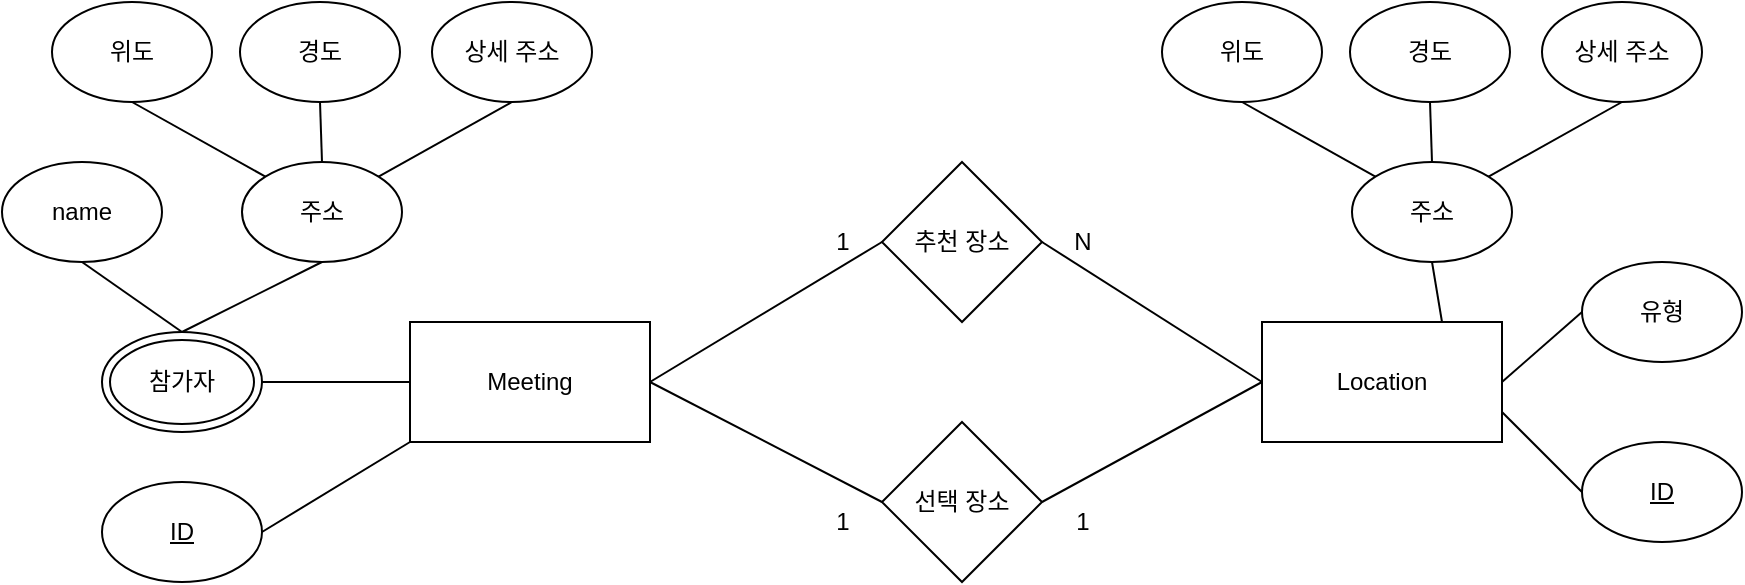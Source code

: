 <mxfile version="15.8.2" type="github"><diagram id="f9ctzTCDfo4C6pFh3LLi" name="Page-1"><mxGraphModel dx="1038" dy="547" grid="1" gridSize="10" guides="1" tooltips="1" connect="1" arrows="1" fold="1" page="1" pageScale="1" pageWidth="827" pageHeight="1169" math="0" shadow="0"><root><mxCell id="0"/><mxCell id="1" parent="0"/><mxCell id="bx1HnOpsmlIcz0wOyDAj-1" value="Meeting" style="rounded=0;whiteSpace=wrap;html=1;" vertex="1" parent="1"><mxGeometry x="234" y="200" width="120" height="60" as="geometry"/></mxCell><mxCell id="bx1HnOpsmlIcz0wOyDAj-2" value="&lt;u&gt;ID&lt;/u&gt;" style="ellipse;whiteSpace=wrap;html=1;" vertex="1" parent="1"><mxGeometry x="80" y="280" width="80" height="50" as="geometry"/></mxCell><mxCell id="bx1HnOpsmlIcz0wOyDAj-4" value="name" style="ellipse;whiteSpace=wrap;html=1;" vertex="1" parent="1"><mxGeometry x="30" y="120" width="80" height="50" as="geometry"/></mxCell><mxCell id="bx1HnOpsmlIcz0wOyDAj-5" value="참가자" style="ellipse;shape=doubleEllipse;whiteSpace=wrap;html=1;" vertex="1" parent="1"><mxGeometry x="80" y="205" width="80" height="50" as="geometry"/></mxCell><mxCell id="bx1HnOpsmlIcz0wOyDAj-6" value="주소" style="ellipse;whiteSpace=wrap;html=1;direction=south;" vertex="1" parent="1"><mxGeometry x="150" y="120" width="80" height="50" as="geometry"/></mxCell><mxCell id="bx1HnOpsmlIcz0wOyDAj-7" value="위도" style="ellipse;whiteSpace=wrap;html=1;" vertex="1" parent="1"><mxGeometry x="55" y="40" width="80" height="50" as="geometry"/></mxCell><mxCell id="bx1HnOpsmlIcz0wOyDAj-8" value="상세 주소" style="ellipse;whiteSpace=wrap;html=1;" vertex="1" parent="1"><mxGeometry x="245" y="40" width="80" height="50" as="geometry"/></mxCell><mxCell id="bx1HnOpsmlIcz0wOyDAj-9" value="경도" style="ellipse;whiteSpace=wrap;html=1;" vertex="1" parent="1"><mxGeometry x="149" y="40" width="80" height="50" as="geometry"/></mxCell><mxCell id="bx1HnOpsmlIcz0wOyDAj-10" value="Location" style="rounded=0;whiteSpace=wrap;html=1;" vertex="1" parent="1"><mxGeometry x="660" y="200" width="120" height="60" as="geometry"/></mxCell><mxCell id="bx1HnOpsmlIcz0wOyDAj-11" value="추천 장소" style="rhombus;whiteSpace=wrap;html=1;" vertex="1" parent="1"><mxGeometry x="470" y="120" width="80" height="80" as="geometry"/></mxCell><mxCell id="bx1HnOpsmlIcz0wOyDAj-12" value="선택 장소" style="rhombus;whiteSpace=wrap;html=1;" vertex="1" parent="1"><mxGeometry x="470" y="250" width="80" height="80" as="geometry"/></mxCell><mxCell id="bx1HnOpsmlIcz0wOyDAj-17" value="&lt;u&gt;ID&lt;/u&gt;" style="ellipse;whiteSpace=wrap;html=1;" vertex="1" parent="1"><mxGeometry x="820" y="260" width="80" height="50" as="geometry"/></mxCell><mxCell id="bx1HnOpsmlIcz0wOyDAj-18" value="유형" style="ellipse;whiteSpace=wrap;html=1;" vertex="1" parent="1"><mxGeometry x="820" y="170" width="80" height="50" as="geometry"/></mxCell><mxCell id="bx1HnOpsmlIcz0wOyDAj-19" value="" style="endArrow=none;html=1;rounded=0;exitX=1;exitY=0.5;exitDx=0;exitDy=0;entryX=0;entryY=1;entryDx=0;entryDy=0;" edge="1" parent="1" source="bx1HnOpsmlIcz0wOyDAj-2" target="bx1HnOpsmlIcz0wOyDAj-1"><mxGeometry width="50" height="50" relative="1" as="geometry"><mxPoint x="390" y="310" as="sourcePoint"/><mxPoint x="440" y="260" as="targetPoint"/></mxGeometry></mxCell><mxCell id="bx1HnOpsmlIcz0wOyDAj-20" value="" style="endArrow=none;html=1;rounded=0;entryX=0;entryY=0.5;entryDx=0;entryDy=0;" edge="1" parent="1" target="bx1HnOpsmlIcz0wOyDAj-11"><mxGeometry width="50" height="50" relative="1" as="geometry"><mxPoint x="354" y="230" as="sourcePoint"/><mxPoint x="470" y="150" as="targetPoint"/></mxGeometry></mxCell><mxCell id="bx1HnOpsmlIcz0wOyDAj-22" value="" style="endArrow=none;html=1;rounded=0;exitX=1;exitY=0.5;exitDx=0;exitDy=0;entryX=0;entryY=0.5;entryDx=0;entryDy=0;" edge="1" parent="1" source="bx1HnOpsmlIcz0wOyDAj-5" target="bx1HnOpsmlIcz0wOyDAj-1"><mxGeometry width="50" height="50" relative="1" as="geometry"><mxPoint x="90" y="100" as="sourcePoint"/><mxPoint x="200" y="250" as="targetPoint"/></mxGeometry></mxCell><mxCell id="bx1HnOpsmlIcz0wOyDAj-23" value="" style="endArrow=none;html=1;rounded=0;exitX=0.5;exitY=0;exitDx=0;exitDy=0;entryX=0.5;entryY=1;entryDx=0;entryDy=0;" edge="1" parent="1" source="bx1HnOpsmlIcz0wOyDAj-5" target="bx1HnOpsmlIcz0wOyDAj-4"><mxGeometry width="50" height="50" relative="1" as="geometry"><mxPoint x="120" y="150" as="sourcePoint"/><mxPoint x="110" y="160" as="targetPoint"/></mxGeometry></mxCell><mxCell id="bx1HnOpsmlIcz0wOyDAj-26" value="" style="endArrow=none;html=1;rounded=0;exitX=0.5;exitY=0;exitDx=0;exitDy=0;entryX=1;entryY=0.5;entryDx=0;entryDy=0;" edge="1" parent="1" source="bx1HnOpsmlIcz0wOyDAj-5" target="bx1HnOpsmlIcz0wOyDAj-6"><mxGeometry width="50" height="50" relative="1" as="geometry"><mxPoint x="90" y="100" as="sourcePoint"/><mxPoint x="140" y="50" as="targetPoint"/></mxGeometry></mxCell><mxCell id="bx1HnOpsmlIcz0wOyDAj-27" value="" style="endArrow=none;html=1;rounded=0;exitX=0;exitY=1;exitDx=0;exitDy=0;entryX=0.5;entryY=1;entryDx=0;entryDy=0;" edge="1" parent="1" source="bx1HnOpsmlIcz0wOyDAj-6" target="bx1HnOpsmlIcz0wOyDAj-7"><mxGeometry width="50" height="50" relative="1" as="geometry"><mxPoint x="440" y="140" as="sourcePoint"/><mxPoint x="490" y="90" as="targetPoint"/></mxGeometry></mxCell><mxCell id="bx1HnOpsmlIcz0wOyDAj-28" value="" style="endArrow=none;html=1;rounded=0;exitX=0;exitY=0.5;exitDx=0;exitDy=0;entryX=0.5;entryY=1;entryDx=0;entryDy=0;" edge="1" parent="1" source="bx1HnOpsmlIcz0wOyDAj-6" target="bx1HnOpsmlIcz0wOyDAj-9"><mxGeometry width="50" height="50" relative="1" as="geometry"><mxPoint x="450" y="150" as="sourcePoint"/><mxPoint x="500" y="100" as="targetPoint"/></mxGeometry></mxCell><mxCell id="bx1HnOpsmlIcz0wOyDAj-29" value="" style="endArrow=none;html=1;rounded=0;exitX=0;exitY=0;exitDx=0;exitDy=0;entryX=0.5;entryY=1;entryDx=0;entryDy=0;" edge="1" parent="1" source="bx1HnOpsmlIcz0wOyDAj-6" target="bx1HnOpsmlIcz0wOyDAj-8"><mxGeometry width="50" height="50" relative="1" as="geometry"><mxPoint x="250" y="170" as="sourcePoint"/><mxPoint x="300" y="120" as="targetPoint"/></mxGeometry></mxCell><mxCell id="bx1HnOpsmlIcz0wOyDAj-30" value="" style="endArrow=none;html=1;rounded=0;exitX=0.75;exitY=0;exitDx=0;exitDy=0;" edge="1" parent="1" source="bx1HnOpsmlIcz0wOyDAj-10"><mxGeometry width="50" height="50" relative="1" as="geometry"><mxPoint x="695" y="220" as="sourcePoint"/><mxPoint x="745" y="170" as="targetPoint"/></mxGeometry></mxCell><mxCell id="bx1HnOpsmlIcz0wOyDAj-31" value="" style="endArrow=none;html=1;rounded=0;exitX=1;exitY=0.5;exitDx=0;exitDy=0;entryX=0;entryY=0.5;entryDx=0;entryDy=0;" edge="1" parent="1" source="bx1HnOpsmlIcz0wOyDAj-1" target="bx1HnOpsmlIcz0wOyDAj-12"><mxGeometry width="50" height="50" relative="1" as="geometry"><mxPoint x="390" y="80" as="sourcePoint"/><mxPoint x="440" y="30" as="targetPoint"/></mxGeometry></mxCell><mxCell id="bx1HnOpsmlIcz0wOyDAj-32" value="" style="endArrow=none;html=1;rounded=0;exitX=1;exitY=0.5;exitDx=0;exitDy=0;" edge="1" parent="1" source="bx1HnOpsmlIcz0wOyDAj-12"><mxGeometry width="50" height="50" relative="1" as="geometry"><mxPoint x="610" y="280" as="sourcePoint"/><mxPoint x="660" y="230" as="targetPoint"/></mxGeometry></mxCell><mxCell id="bx1HnOpsmlIcz0wOyDAj-33" value="" style="endArrow=none;html=1;rounded=0;entryX=0;entryY=0.5;entryDx=0;entryDy=0;exitX=1;exitY=0.5;exitDx=0;exitDy=0;" edge="1" parent="1" source="bx1HnOpsmlIcz0wOyDAj-11" target="bx1HnOpsmlIcz0wOyDAj-10"><mxGeometry width="50" height="50" relative="1" as="geometry"><mxPoint x="470" y="170" as="sourcePoint"/><mxPoint x="520" y="120" as="targetPoint"/></mxGeometry></mxCell><mxCell id="bx1HnOpsmlIcz0wOyDAj-41" value="주소" style="ellipse;whiteSpace=wrap;html=1;direction=south;" vertex="1" parent="1"><mxGeometry x="705" y="120" width="80" height="50" as="geometry"/></mxCell><mxCell id="bx1HnOpsmlIcz0wOyDAj-42" value="위도" style="ellipse;whiteSpace=wrap;html=1;" vertex="1" parent="1"><mxGeometry x="610" y="40" width="80" height="50" as="geometry"/></mxCell><mxCell id="bx1HnOpsmlIcz0wOyDAj-43" value="상세 주소" style="ellipse;whiteSpace=wrap;html=1;" vertex="1" parent="1"><mxGeometry x="800" y="40" width="80" height="50" as="geometry"/></mxCell><mxCell id="bx1HnOpsmlIcz0wOyDAj-44" value="경도" style="ellipse;whiteSpace=wrap;html=1;" vertex="1" parent="1"><mxGeometry x="704" y="40" width="80" height="50" as="geometry"/></mxCell><mxCell id="bx1HnOpsmlIcz0wOyDAj-45" value="" style="endArrow=none;html=1;rounded=0;exitX=0;exitY=1;exitDx=0;exitDy=0;entryX=0.5;entryY=1;entryDx=0;entryDy=0;" edge="1" source="bx1HnOpsmlIcz0wOyDAj-41" target="bx1HnOpsmlIcz0wOyDAj-42" parent="1"><mxGeometry width="50" height="50" relative="1" as="geometry"><mxPoint x="995" y="140" as="sourcePoint"/><mxPoint x="1045" y="90" as="targetPoint"/></mxGeometry></mxCell><mxCell id="bx1HnOpsmlIcz0wOyDAj-46" value="" style="endArrow=none;html=1;rounded=0;exitX=0;exitY=0.5;exitDx=0;exitDy=0;entryX=0.5;entryY=1;entryDx=0;entryDy=0;" edge="1" source="bx1HnOpsmlIcz0wOyDAj-41" target="bx1HnOpsmlIcz0wOyDAj-44" parent="1"><mxGeometry width="50" height="50" relative="1" as="geometry"><mxPoint x="1005" y="150" as="sourcePoint"/><mxPoint x="1055" y="100" as="targetPoint"/></mxGeometry></mxCell><mxCell id="bx1HnOpsmlIcz0wOyDAj-47" value="" style="endArrow=none;html=1;rounded=0;exitX=0;exitY=0;exitDx=0;exitDy=0;entryX=0.5;entryY=1;entryDx=0;entryDy=0;" edge="1" source="bx1HnOpsmlIcz0wOyDAj-41" target="bx1HnOpsmlIcz0wOyDAj-43" parent="1"><mxGeometry width="50" height="50" relative="1" as="geometry"><mxPoint x="805" y="170" as="sourcePoint"/><mxPoint x="855" y="120" as="targetPoint"/></mxGeometry></mxCell><mxCell id="bx1HnOpsmlIcz0wOyDAj-49" value="" style="endArrow=none;html=1;rounded=0;entryX=0;entryY=0.5;entryDx=0;entryDy=0;exitX=1;exitY=0.5;exitDx=0;exitDy=0;" edge="1" parent="1" source="bx1HnOpsmlIcz0wOyDAj-10" target="bx1HnOpsmlIcz0wOyDAj-18"><mxGeometry width="50" height="50" relative="1" as="geometry"><mxPoint x="705" y="370" as="sourcePoint"/><mxPoint x="755" y="320" as="targetPoint"/></mxGeometry></mxCell><mxCell id="bx1HnOpsmlIcz0wOyDAj-50" value="" style="endArrow=none;html=1;rounded=0;entryX=1;entryY=0.75;entryDx=0;entryDy=0;exitX=0;exitY=0.5;exitDx=0;exitDy=0;" edge="1" parent="1" source="bx1HnOpsmlIcz0wOyDAj-17" target="bx1HnOpsmlIcz0wOyDAj-10"><mxGeometry width="50" height="50" relative="1" as="geometry"><mxPoint x="730" y="315" as="sourcePoint"/><mxPoint x="780" y="265" as="targetPoint"/></mxGeometry></mxCell><mxCell id="bx1HnOpsmlIcz0wOyDAj-51" value="1" style="text;html=1;align=center;verticalAlign=middle;resizable=0;points=[];autosize=1;strokeColor=none;fillColor=none;" vertex="1" parent="1"><mxGeometry x="440" y="150" width="20" height="20" as="geometry"/></mxCell><mxCell id="bx1HnOpsmlIcz0wOyDAj-52" value="N" style="text;html=1;align=center;verticalAlign=middle;resizable=0;points=[];autosize=1;strokeColor=none;fillColor=none;" vertex="1" parent="1"><mxGeometry x="560" y="150" width="20" height="20" as="geometry"/></mxCell><mxCell id="bx1HnOpsmlIcz0wOyDAj-53" value="1" style="text;html=1;align=center;verticalAlign=middle;resizable=0;points=[];autosize=1;strokeColor=none;fillColor=none;" vertex="1" parent="1"><mxGeometry x="440" y="290" width="20" height="20" as="geometry"/></mxCell><mxCell id="bx1HnOpsmlIcz0wOyDAj-54" value="1" style="text;html=1;align=center;verticalAlign=middle;resizable=0;points=[];autosize=1;strokeColor=none;fillColor=none;" vertex="1" parent="1"><mxGeometry x="560" y="290" width="20" height="20" as="geometry"/></mxCell></root></mxGraphModel></diagram></mxfile>